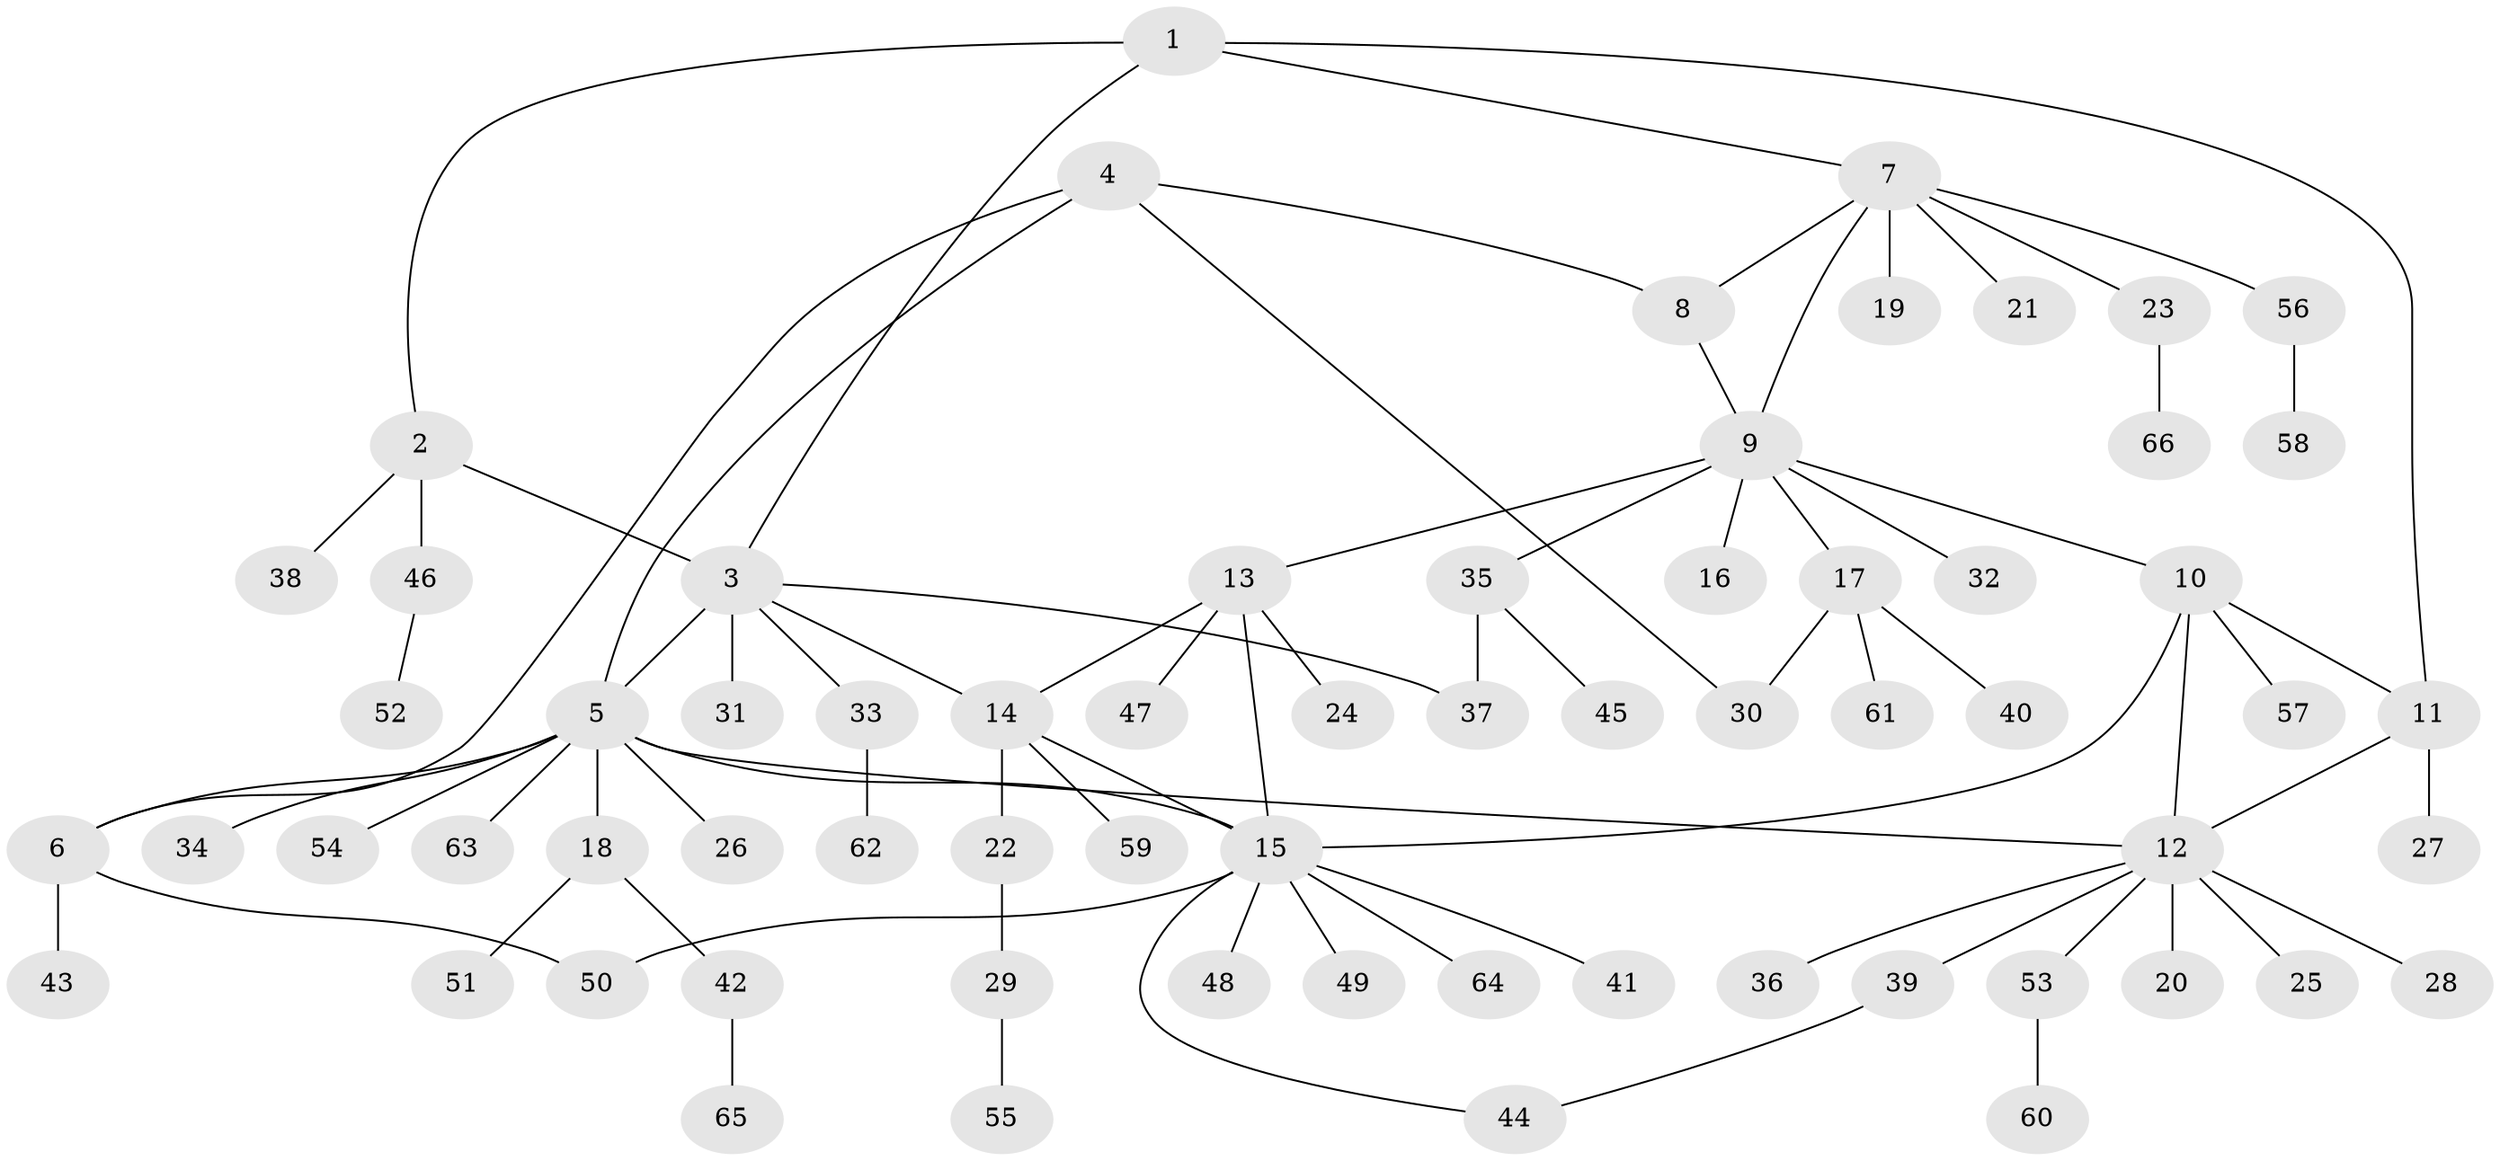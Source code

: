 // coarse degree distribution, {4: 0.1111111111111111, 3: 0.18518518518518517, 6: 0.1111111111111111, 5: 0.14814814814814814, 2: 0.18518518518518517, 1: 0.25925925925925924}
// Generated by graph-tools (version 1.1) at 2025/52/03/04/25 22:52:23]
// undirected, 66 vertices, 80 edges
graph export_dot {
  node [color=gray90,style=filled];
  1;
  2;
  3;
  4;
  5;
  6;
  7;
  8;
  9;
  10;
  11;
  12;
  13;
  14;
  15;
  16;
  17;
  18;
  19;
  20;
  21;
  22;
  23;
  24;
  25;
  26;
  27;
  28;
  29;
  30;
  31;
  32;
  33;
  34;
  35;
  36;
  37;
  38;
  39;
  40;
  41;
  42;
  43;
  44;
  45;
  46;
  47;
  48;
  49;
  50;
  51;
  52;
  53;
  54;
  55;
  56;
  57;
  58;
  59;
  60;
  61;
  62;
  63;
  64;
  65;
  66;
  1 -- 2;
  1 -- 3;
  1 -- 7;
  1 -- 11;
  2 -- 3;
  2 -- 38;
  2 -- 46;
  3 -- 5;
  3 -- 14;
  3 -- 31;
  3 -- 33;
  3 -- 37;
  4 -- 5;
  4 -- 6;
  4 -- 8;
  4 -- 30;
  5 -- 6;
  5 -- 12;
  5 -- 15;
  5 -- 18;
  5 -- 26;
  5 -- 34;
  5 -- 54;
  5 -- 63;
  6 -- 43;
  6 -- 50;
  7 -- 8;
  7 -- 9;
  7 -- 19;
  7 -- 21;
  7 -- 23;
  7 -- 56;
  8 -- 9;
  9 -- 10;
  9 -- 13;
  9 -- 16;
  9 -- 17;
  9 -- 32;
  9 -- 35;
  10 -- 11;
  10 -- 12;
  10 -- 15;
  10 -- 57;
  11 -- 12;
  11 -- 27;
  12 -- 20;
  12 -- 25;
  12 -- 28;
  12 -- 36;
  12 -- 39;
  12 -- 53;
  13 -- 14;
  13 -- 15;
  13 -- 24;
  13 -- 47;
  14 -- 15;
  14 -- 22;
  14 -- 59;
  15 -- 41;
  15 -- 44;
  15 -- 48;
  15 -- 49;
  15 -- 50;
  15 -- 64;
  17 -- 30;
  17 -- 40;
  17 -- 61;
  18 -- 42;
  18 -- 51;
  22 -- 29;
  23 -- 66;
  29 -- 55;
  33 -- 62;
  35 -- 37;
  35 -- 45;
  39 -- 44;
  42 -- 65;
  46 -- 52;
  53 -- 60;
  56 -- 58;
}
